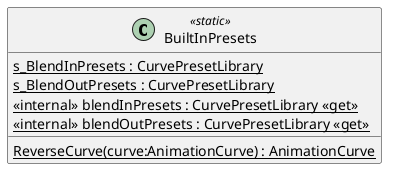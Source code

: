 @startuml
class BuiltInPresets <<static>> {
    {static} s_BlendInPresets : CurvePresetLibrary
    {static} s_BlendOutPresets : CurvePresetLibrary
    <<internal>> {static} blendInPresets : CurvePresetLibrary <<get>>
    <<internal>> {static} blendOutPresets : CurvePresetLibrary <<get>>
    {static} ReverseCurve(curve:AnimationCurve) : AnimationCurve
}
@enduml
